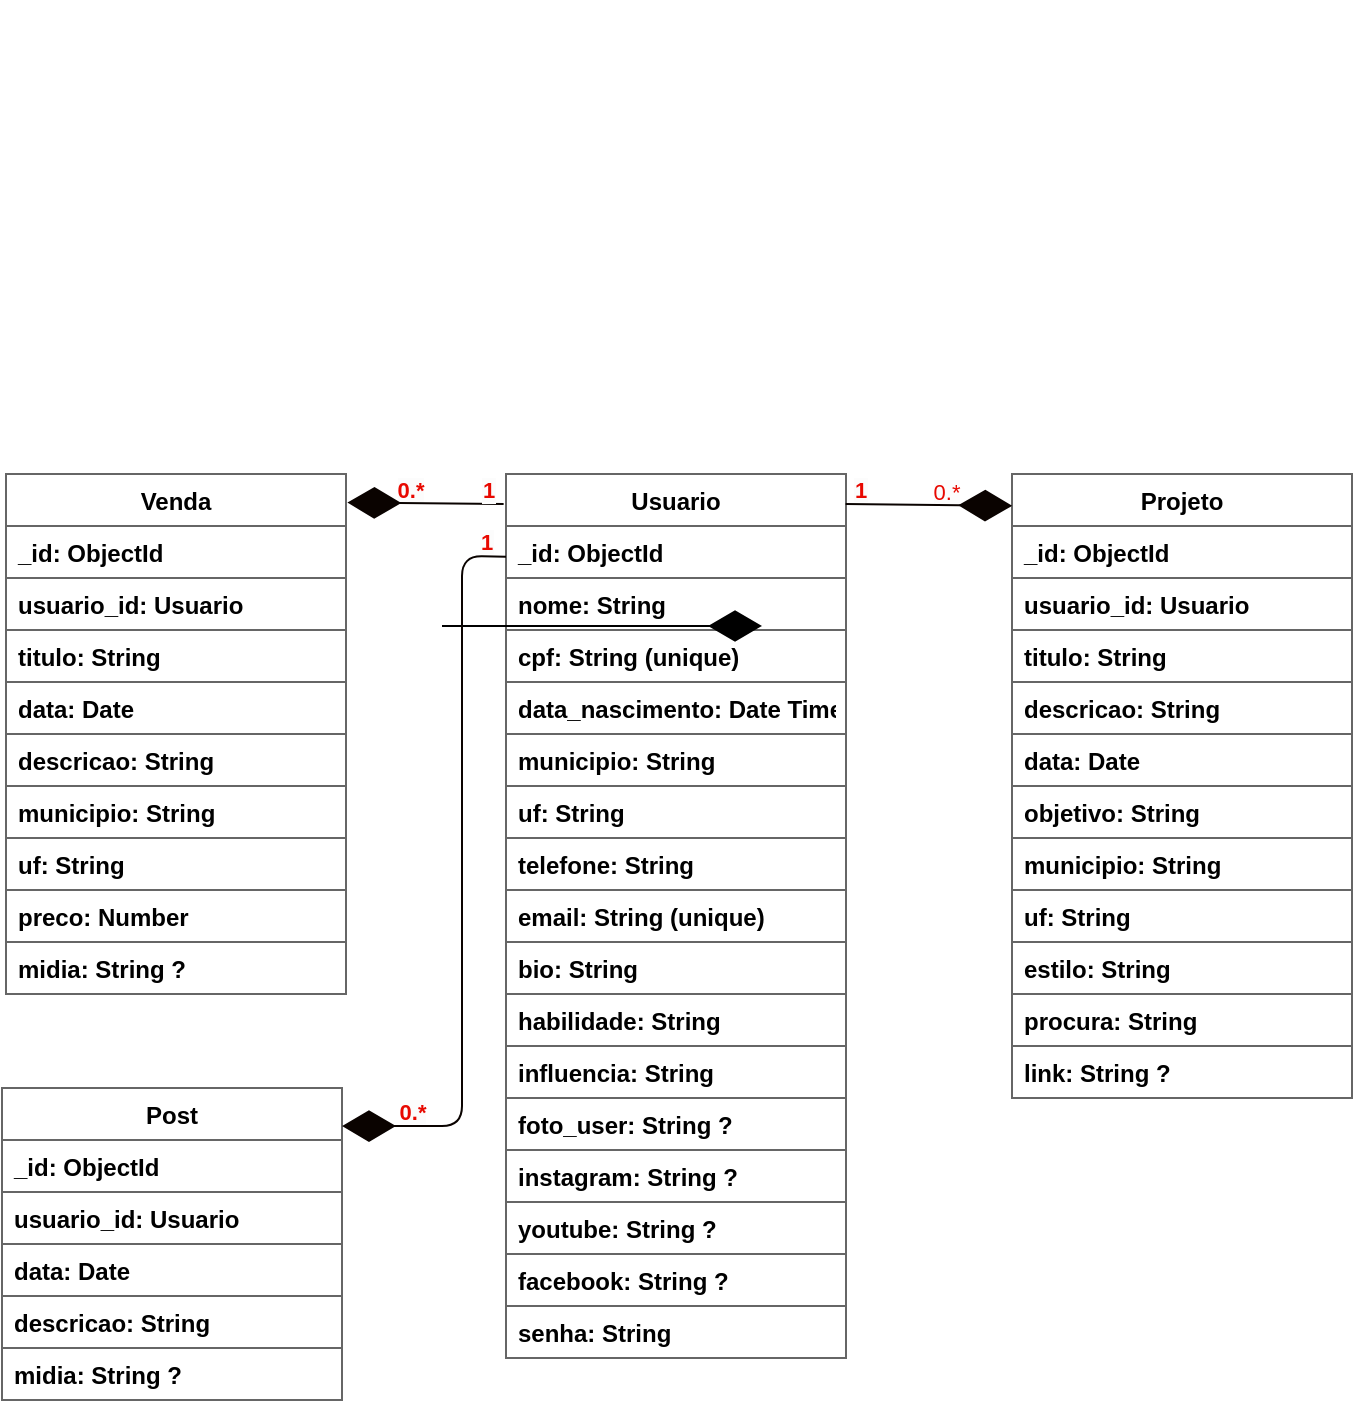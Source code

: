 <mxfile>
    <diagram id="P-QzmT6BK_0GDP3EbOA5" name="Página-1">
        <mxGraphModel dx="1816" dy="1630" grid="1" gridSize="10" guides="1" tooltips="1" connect="1" arrows="1" fold="1" page="1" pageScale="1" pageWidth="827" pageHeight="1169" background="#ffffff" math="0" shadow="0">
            <root>
                <mxCell id="0"/>
                <mxCell id="1" parent="0"/>
                <mxCell id="6" value="Usuario" style="swimlane;fontStyle=1;childLayout=stackLayout;horizontal=1;startSize=26;fillColor=none;horizontalStack=0;resizeParent=1;resizeParentMax=0;resizeLast=0;collapsible=1;marginBottom=0;shadow=0;strokeColor=#666666;fontColor=#000000;" parent="1" vertex="1">
                    <mxGeometry x="-468" y="-1086" width="170" height="442" as="geometry">
                        <mxRectangle x="-540" y="-1107" width="80" height="30" as="alternateBounds"/>
                    </mxGeometry>
                </mxCell>
                <mxCell id="7" value="_id: ObjectId" style="text;strokeColor=#666666;fillColor=none;align=left;verticalAlign=top;spacingLeft=4;spacingRight=4;overflow=hidden;rotatable=0;points=[[0,0.5],[1,0.5]];portConstraint=eastwest;shadow=0;fontColor=#000000;fontStyle=1" parent="6" vertex="1">
                    <mxGeometry y="26" width="170" height="26" as="geometry"/>
                </mxCell>
                <mxCell id="8" value="nome: String" style="text;strokeColor=#666666;fillColor=none;align=left;verticalAlign=top;spacingLeft=4;spacingRight=4;overflow=hidden;rotatable=0;points=[[0,0.5],[1,0.5]];portConstraint=eastwest;shadow=0;fontColor=#000000;fontStyle=1" parent="6" vertex="1">
                    <mxGeometry y="52" width="170" height="26" as="geometry"/>
                </mxCell>
                <mxCell id="9" value="cpf: String (unique)" style="text;strokeColor=#666666;fillColor=none;align=left;verticalAlign=top;spacingLeft=4;spacingRight=4;overflow=hidden;rotatable=0;points=[[0,0.5],[1,0.5]];portConstraint=eastwest;shadow=0;fontColor=#000000;fontStyle=1" parent="6" vertex="1">
                    <mxGeometry y="78" width="170" height="26" as="geometry"/>
                </mxCell>
                <mxCell id="10" value="data_nascimento: Date Time" style="text;strokeColor=#666666;fillColor=none;align=left;verticalAlign=top;spacingLeft=4;spacingRight=4;overflow=hidden;rotatable=0;points=[[0,0.5],[1,0.5]];portConstraint=eastwest;shadow=0;fontColor=#000000;fontStyle=1" parent="6" vertex="1">
                    <mxGeometry y="104" width="170" height="26" as="geometry"/>
                </mxCell>
                <mxCell id="15" value="municipio: String" style="text;strokeColor=#666666;fillColor=none;align=left;verticalAlign=top;spacingLeft=4;spacingRight=4;overflow=hidden;rotatable=0;points=[[0,0.5],[1,0.5]];portConstraint=eastwest;shadow=0;fontColor=#000000;fontStyle=1" parent="6" vertex="1">
                    <mxGeometry y="130" width="170" height="26" as="geometry"/>
                </mxCell>
                <mxCell id="16" value="uf: String" style="text;strokeColor=#666666;fillColor=none;align=left;verticalAlign=top;spacingLeft=4;spacingRight=4;overflow=hidden;rotatable=0;points=[[0,0.5],[1,0.5]];portConstraint=eastwest;shadow=0;fontColor=#000000;fontStyle=1" parent="6" vertex="1">
                    <mxGeometry y="156" width="170" height="26" as="geometry"/>
                </mxCell>
                <mxCell id="17" value="telefone: String" style="text;strokeColor=#666666;fillColor=none;align=left;verticalAlign=top;spacingLeft=4;spacingRight=4;overflow=hidden;rotatable=0;points=[[0,0.5],[1,0.5]];portConstraint=eastwest;shadow=0;fontColor=#000000;fontStyle=1" parent="6" vertex="1">
                    <mxGeometry y="182" width="170" height="26" as="geometry"/>
                </mxCell>
                <mxCell id="18" value="email: String (unique)" style="text;strokeColor=#666666;fillColor=none;align=left;verticalAlign=top;spacingLeft=4;spacingRight=4;overflow=hidden;rotatable=0;points=[[0,0.5],[1,0.5]];portConstraint=eastwest;shadow=0;fontColor=#000000;fontStyle=1" parent="6" vertex="1">
                    <mxGeometry y="208" width="170" height="26" as="geometry"/>
                </mxCell>
                <mxCell id="20" value="bio: String" style="text;strokeColor=#666666;fillColor=none;align=left;verticalAlign=top;spacingLeft=4;spacingRight=4;overflow=hidden;rotatable=0;points=[[0,0.5],[1,0.5]];portConstraint=eastwest;shadow=0;fontColor=#000000;fontStyle=1" parent="6" vertex="1">
                    <mxGeometry y="234" width="170" height="26" as="geometry"/>
                </mxCell>
                <mxCell id="19" value="habilidade: String" style="text;strokeColor=#666666;fillColor=none;align=left;verticalAlign=top;spacingLeft=4;spacingRight=4;overflow=hidden;rotatable=0;points=[[0,0.5],[1,0.5]];portConstraint=eastwest;shadow=0;fontColor=#000000;fontStyle=1" parent="6" vertex="1">
                    <mxGeometry y="260" width="170" height="26" as="geometry"/>
                </mxCell>
                <mxCell id="21" value="influencia: String" style="text;strokeColor=#666666;fillColor=none;align=left;verticalAlign=top;spacingLeft=4;spacingRight=4;overflow=hidden;rotatable=0;points=[[0,0.5],[1,0.5]];portConstraint=eastwest;shadow=0;fontColor=#000000;fontStyle=1" parent="6" vertex="1">
                    <mxGeometry y="286" width="170" height="26" as="geometry"/>
                </mxCell>
                <mxCell id="24" value="foto_user: String ?" style="text;strokeColor=#666666;fillColor=none;align=left;verticalAlign=top;spacingLeft=4;spacingRight=4;overflow=hidden;rotatable=0;points=[[0,0.5],[1,0.5]];portConstraint=eastwest;shadow=0;fontColor=#000000;fontStyle=1" parent="6" vertex="1">
                    <mxGeometry y="312" width="170" height="26" as="geometry"/>
                </mxCell>
                <mxCell id="43" value="instagram: String ?" style="text;strokeColor=#666666;fillColor=none;align=left;verticalAlign=top;spacingLeft=4;spacingRight=4;overflow=hidden;rotatable=0;points=[[0,0.5],[1,0.5]];portConstraint=eastwest;shadow=0;fontColor=#000000;fontStyle=1" parent="6" vertex="1">
                    <mxGeometry y="338" width="170" height="26" as="geometry"/>
                </mxCell>
                <mxCell id="44" value="youtube: String ?" style="text;strokeColor=#666666;fillColor=none;align=left;verticalAlign=top;spacingLeft=4;spacingRight=4;overflow=hidden;rotatable=0;points=[[0,0.5],[1,0.5]];portConstraint=eastwest;shadow=0;fontColor=#000000;fontStyle=1" parent="6" vertex="1">
                    <mxGeometry y="364" width="170" height="26" as="geometry"/>
                </mxCell>
                <mxCell id="45" value="facebook: String ?" style="text;strokeColor=#666666;fillColor=none;align=left;verticalAlign=top;spacingLeft=4;spacingRight=4;overflow=hidden;rotatable=0;points=[[0,0.5],[1,0.5]];portConstraint=eastwest;shadow=0;fontColor=#000000;fontStyle=1" parent="6" vertex="1">
                    <mxGeometry y="390" width="170" height="26" as="geometry"/>
                </mxCell>
                <mxCell id="83" value="senha: String" style="text;strokeColor=#666666;fillColor=none;align=left;verticalAlign=top;spacingLeft=4;spacingRight=4;overflow=hidden;rotatable=0;points=[[0,0.5],[1,0.5]];portConstraint=eastwest;shadow=0;fontColor=#000000;fontStyle=1" parent="6" vertex="1">
                    <mxGeometry y="416" width="170" height="26" as="geometry"/>
                </mxCell>
                <mxCell id="25" value="Projeto" style="swimlane;fontStyle=1;childLayout=stackLayout;horizontal=1;startSize=26;fillColor=none;horizontalStack=0;resizeParent=1;resizeParentMax=0;resizeLast=0;collapsible=1;marginBottom=0;shadow=0;strokeColor=#666666;fontColor=#000000;" parent="1" vertex="1">
                    <mxGeometry x="-215" y="-1086" width="170" height="312" as="geometry"/>
                </mxCell>
                <mxCell id="67" value="_id: ObjectId" style="text;strokeColor=#666666;fillColor=none;align=left;verticalAlign=top;spacingLeft=4;spacingRight=4;overflow=hidden;rotatable=0;points=[[0,0.5],[1,0.5]];portConstraint=eastwest;shadow=0;fontColor=#000000;fontStyle=1" parent="25" vertex="1">
                    <mxGeometry y="26" width="170" height="26" as="geometry"/>
                </mxCell>
                <mxCell id="26" value="usuario_id: Usuario" style="text;strokeColor=#666666;fillColor=none;align=left;verticalAlign=top;spacingLeft=4;spacingRight=4;overflow=hidden;rotatable=0;points=[[0,0.5],[1,0.5]];portConstraint=eastwest;shadow=0;fontColor=#000000;fontStyle=1" parent="25" vertex="1">
                    <mxGeometry y="52" width="170" height="26" as="geometry"/>
                </mxCell>
                <mxCell id="27" value="titulo: String" style="text;strokeColor=#666666;fillColor=none;align=left;verticalAlign=top;spacingLeft=4;spacingRight=4;overflow=hidden;rotatable=0;points=[[0,0.5],[1,0.5]];portConstraint=eastwest;shadow=0;fontColor=#000000;fontStyle=1" parent="25" vertex="1">
                    <mxGeometry y="78" width="170" height="26" as="geometry"/>
                </mxCell>
                <mxCell id="28" value="descricao: String" style="text;strokeColor=#666666;fillColor=none;align=left;verticalAlign=top;spacingLeft=4;spacingRight=4;overflow=hidden;rotatable=0;points=[[0,0.5],[1,0.5]];portConstraint=eastwest;shadow=0;fontColor=#000000;fontStyle=1" parent="25" vertex="1">
                    <mxGeometry y="104" width="170" height="26" as="geometry"/>
                </mxCell>
                <mxCell id="68" value="data: Date" style="text;strokeColor=#666666;fillColor=none;align=left;verticalAlign=top;spacingLeft=4;spacingRight=4;overflow=hidden;rotatable=0;points=[[0,0.5],[1,0.5]];portConstraint=eastwest;shadow=0;fontColor=#000000;fontStyle=1" parent="25" vertex="1">
                    <mxGeometry y="130" width="170" height="26" as="geometry"/>
                </mxCell>
                <mxCell id="29" value="objetivo: String" style="text;strokeColor=#666666;fillColor=none;align=left;verticalAlign=top;spacingLeft=4;spacingRight=4;overflow=hidden;rotatable=0;points=[[0,0.5],[1,0.5]];portConstraint=eastwest;shadow=0;fontColor=#000000;fontStyle=1" parent="25" vertex="1">
                    <mxGeometry y="156" width="170" height="26" as="geometry"/>
                </mxCell>
                <mxCell id="30" value="municipio: String" style="text;strokeColor=#666666;fillColor=none;align=left;verticalAlign=top;spacingLeft=4;spacingRight=4;overflow=hidden;rotatable=0;points=[[0,0.5],[1,0.5]];portConstraint=eastwest;shadow=0;fontColor=#000000;fontStyle=1" parent="25" vertex="1">
                    <mxGeometry y="182" width="170" height="26" as="geometry"/>
                </mxCell>
                <mxCell id="35" value="uf: String" style="text;strokeColor=#666666;fillColor=none;align=left;verticalAlign=top;spacingLeft=4;spacingRight=4;overflow=hidden;rotatable=0;points=[[0,0.5],[1,0.5]];portConstraint=eastwest;shadow=0;fontColor=#000000;fontStyle=1" parent="25" vertex="1">
                    <mxGeometry y="208" width="170" height="26" as="geometry"/>
                </mxCell>
                <mxCell id="31" value="estilo: String" style="text;strokeColor=#666666;fillColor=none;align=left;verticalAlign=top;spacingLeft=4;spacingRight=4;overflow=hidden;rotatable=0;points=[[0,0.5],[1,0.5]];portConstraint=eastwest;shadow=0;fontColor=#000000;fontStyle=1" parent="25" vertex="1">
                    <mxGeometry y="234" width="170" height="26" as="geometry"/>
                </mxCell>
                <mxCell id="32" value="procura: String" style="text;strokeColor=#666666;fillColor=none;align=left;verticalAlign=top;spacingLeft=4;spacingRight=4;overflow=hidden;rotatable=0;points=[[0,0.5],[1,0.5]];portConstraint=eastwest;shadow=0;fontColor=#000000;fontStyle=1" parent="25" vertex="1">
                    <mxGeometry y="260" width="170" height="26" as="geometry"/>
                </mxCell>
                <mxCell id="66" value="link: String ?" style="text;strokeColor=#666666;fillColor=none;align=left;verticalAlign=top;spacingLeft=4;spacingRight=4;overflow=hidden;rotatable=0;points=[[0,0.5],[1,0.5]];portConstraint=eastwest;shadow=0;fontColor=#000000;fontStyle=1" parent="25" vertex="1">
                    <mxGeometry y="286" width="170" height="26" as="geometry"/>
                </mxCell>
                <mxCell id="46" value="Post" style="swimlane;fontStyle=1;childLayout=stackLayout;horizontal=1;startSize=26;fillColor=none;horizontalStack=0;resizeParent=1;resizeParentMax=0;resizeLast=0;collapsible=1;marginBottom=0;shadow=0;strokeColor=#666666;fontColor=#000000;" parent="1" vertex="1">
                    <mxGeometry x="-720" y="-779" width="170" height="156" as="geometry"/>
                </mxCell>
                <mxCell id="47" value="_id: ObjectId" style="text;strokeColor=#666666;fillColor=none;align=left;verticalAlign=top;spacingLeft=4;spacingRight=4;overflow=hidden;rotatable=0;points=[[0,0.5],[1,0.5]];portConstraint=eastwest;shadow=0;fontColor=#000000;fontStyle=1" parent="46" vertex="1">
                    <mxGeometry y="26" width="170" height="26" as="geometry"/>
                </mxCell>
                <mxCell id="48" value="usuario_id: Usuario" style="text;strokeColor=#666666;fillColor=none;align=left;verticalAlign=top;spacingLeft=4;spacingRight=4;overflow=hidden;rotatable=0;points=[[0,0.5],[1,0.5]];portConstraint=eastwest;shadow=0;fontColor=#000000;fontStyle=1" parent="46" vertex="1">
                    <mxGeometry y="52" width="170" height="26" as="geometry"/>
                </mxCell>
                <mxCell id="61" value="data: Date" style="text;strokeColor=#666666;fillColor=none;align=left;verticalAlign=top;spacingLeft=4;spacingRight=4;overflow=hidden;rotatable=0;points=[[0,0.5],[1,0.5]];portConstraint=eastwest;shadow=0;fontColor=#000000;fontStyle=1" parent="46" vertex="1">
                    <mxGeometry y="78" width="170" height="26" as="geometry"/>
                </mxCell>
                <mxCell id="49" value="descricao: String" style="text;strokeColor=#666666;fillColor=none;align=left;verticalAlign=top;spacingLeft=4;spacingRight=4;overflow=hidden;rotatable=0;points=[[0,0.5],[1,0.5]];portConstraint=eastwest;shadow=0;fontColor=#000000;fontStyle=1" parent="46" vertex="1">
                    <mxGeometry y="104" width="170" height="26" as="geometry"/>
                </mxCell>
                <mxCell id="56" value="midia: String ?" style="text;strokeColor=#666666;fillColor=none;align=left;verticalAlign=top;spacingLeft=4;spacingRight=4;overflow=hidden;rotatable=0;points=[[0,0.5],[1,0.5]];portConstraint=eastwest;shadow=0;fontColor=#000000;fontStyle=1" parent="46" vertex="1">
                    <mxGeometry y="130" width="170" height="26" as="geometry"/>
                </mxCell>
                <mxCell id="69" value="Venda" style="swimlane;fontStyle=1;childLayout=stackLayout;horizontal=1;startSize=26;fillColor=none;horizontalStack=0;resizeParent=1;resizeParentMax=0;resizeLast=0;collapsible=1;marginBottom=0;shadow=0;strokeColor=#666666;fontColor=#000000;" parent="1" vertex="1">
                    <mxGeometry x="-718" y="-1086" width="170" height="260" as="geometry"/>
                </mxCell>
                <mxCell id="70" value="_id: ObjectId" style="text;strokeColor=#666666;fillColor=none;align=left;verticalAlign=top;spacingLeft=4;spacingRight=4;overflow=hidden;rotatable=0;points=[[0,0.5],[1,0.5]];portConstraint=eastwest;shadow=0;fontColor=#000000;fontStyle=1" parent="69" vertex="1">
                    <mxGeometry y="26" width="170" height="26" as="geometry"/>
                </mxCell>
                <mxCell id="71" value="usuario_id: Usuario" style="text;strokeColor=#666666;fillColor=none;align=left;verticalAlign=top;spacingLeft=4;spacingRight=4;overflow=hidden;rotatable=0;points=[[0,0.5],[1,0.5]];portConstraint=eastwest;shadow=0;fontColor=#000000;fontStyle=1" parent="69" vertex="1">
                    <mxGeometry y="52" width="170" height="26" as="geometry"/>
                </mxCell>
                <mxCell id="80" value="titulo: String" style="text;strokeColor=#666666;fillColor=none;align=left;verticalAlign=top;spacingLeft=4;spacingRight=4;overflow=hidden;rotatable=0;points=[[0,0.5],[1,0.5]];portConstraint=eastwest;shadow=0;fontColor=#000000;fontStyle=1" parent="69" vertex="1">
                    <mxGeometry y="78" width="170" height="26" as="geometry"/>
                </mxCell>
                <mxCell id="72" value="data: Date" style="text;strokeColor=#666666;fillColor=none;align=left;verticalAlign=top;spacingLeft=4;spacingRight=4;overflow=hidden;rotatable=0;points=[[0,0.5],[1,0.5]];portConstraint=eastwest;shadow=0;fontColor=#000000;fontStyle=1" parent="69" vertex="1">
                    <mxGeometry y="104" width="170" height="26" as="geometry"/>
                </mxCell>
                <mxCell id="77" value="descricao: String" style="text;strokeColor=#666666;fillColor=none;align=left;verticalAlign=top;spacingLeft=4;spacingRight=4;overflow=hidden;rotatable=0;points=[[0,0.5],[1,0.5]];portConstraint=eastwest;shadow=0;fontColor=#000000;fontStyle=1" parent="69" vertex="1">
                    <mxGeometry y="130" width="170" height="26" as="geometry"/>
                </mxCell>
                <mxCell id="81" value="municipio: String" style="text;strokeColor=#666666;fillColor=none;align=left;verticalAlign=top;spacingLeft=4;spacingRight=4;overflow=hidden;rotatable=0;points=[[0,0.5],[1,0.5]];portConstraint=eastwest;shadow=0;fontColor=#000000;fontStyle=1" parent="69" vertex="1">
                    <mxGeometry y="156" width="170" height="26" as="geometry"/>
                </mxCell>
                <mxCell id="82" value="uf: String" style="text;strokeColor=#666666;fillColor=none;align=left;verticalAlign=top;spacingLeft=4;spacingRight=4;overflow=hidden;rotatable=0;points=[[0,0.5],[1,0.5]];portConstraint=eastwest;shadow=0;fontColor=#000000;fontStyle=1" parent="69" vertex="1">
                    <mxGeometry y="182" width="170" height="26" as="geometry"/>
                </mxCell>
                <mxCell id="73" value="preco: Number" style="text;strokeColor=#666666;fillColor=none;align=left;verticalAlign=top;spacingLeft=4;spacingRight=4;overflow=hidden;rotatable=0;points=[[0,0.5],[1,0.5]];portConstraint=eastwest;shadow=0;fontColor=#000000;fontStyle=1" parent="69" vertex="1">
                    <mxGeometry y="208" width="170" height="26" as="geometry"/>
                </mxCell>
                <mxCell id="74" value="midia: String ?" style="text;strokeColor=#666666;fillColor=none;align=left;verticalAlign=top;spacingLeft=4;spacingRight=4;overflow=hidden;rotatable=0;points=[[0,0.5],[1,0.5]];portConstraint=eastwest;shadow=0;fontColor=#000000;fontStyle=1" parent="69" vertex="1">
                    <mxGeometry y="234" width="170" height="26" as="geometry"/>
                </mxCell>
                <mxCell id="85" value="&lt;font style=&quot;background-color: rgb(252, 252, 252);&quot; color=&quot;#e80800&quot;&gt;1&lt;/font&gt;" style="edgeLabel;html=1;align=center;verticalAlign=middle;resizable=0;points=[];strokeColor=#1D1C1D;shadow=0;fontStyle=1" parent="1" vertex="1" connectable="0">
                    <mxGeometry x="-477.985" y="-1052.33" as="geometry"/>
                </mxCell>
                <mxCell id="86" value="&lt;font style=&quot;background-color: rgb(252, 252, 252);&quot; color=&quot;#e80800&quot;&gt;0.*&lt;/font&gt;" style="edgeLabel;html=1;align=center;verticalAlign=middle;resizable=0;points=[];strokeColor=#1D1C1D;shadow=0;fontStyle=1" parent="1" vertex="1" connectable="0">
                    <mxGeometry x="-456.985" y="-1066.33" as="geometry">
                        <mxPoint x="-59" y="-12" as="offset"/>
                    </mxGeometry>
                </mxCell>
                <mxCell id="87" value="&lt;font style=&quot;background-color: rgb(252, 252, 252);&quot; color=&quot;#e80800&quot;&gt;0.*&lt;/font&gt;" style="edgeLabel;html=1;align=center;verticalAlign=middle;resizable=0;points=[];strokeColor=#1D1C1D;shadow=0;fontStyle=1" parent="1" vertex="1" connectable="0">
                    <mxGeometry x="-450.985" y="-1012.0" as="geometry">
                        <mxPoint x="-64" y="245" as="offset"/>
                    </mxGeometry>
                </mxCell>
                <mxCell id="88" value="&lt;font style=&quot;background-color: rgb(252, 252, 252);&quot; color=&quot;#e80800&quot;&gt;0.*&lt;/font&gt;" style="edgeLabel;html=1;align=center;verticalAlign=middle;resizable=0;points=[];strokeColor=#1D1C1D;" parent="1" vertex="1" connectable="0">
                    <mxGeometry x="-184.005" y="-1322.0" as="geometry">
                        <mxPoint x="-64" y="245" as="offset"/>
                    </mxGeometry>
                </mxCell>
                <mxCell id="89" value="&lt;font style=&quot;background-color: rgb(252, 252, 252);&quot; color=&quot;#e80800&quot;&gt;1&lt;/font&gt;" style="edgeLabel;html=1;align=center;verticalAlign=middle;resizable=0;points=[];strokeColor=#1D1C1D;shadow=0;fontStyle=1" parent="1" vertex="1" connectable="0">
                    <mxGeometry x="-461.985" y="-1066.33" as="geometry">
                        <mxPoint x="171" y="-12" as="offset"/>
                    </mxGeometry>
                </mxCell>
                <mxCell id="91" value="" style="endArrow=diamondThin;endFill=1;endSize=24;html=1;" edge="1" parent="1">
                    <mxGeometry width="160" relative="1" as="geometry">
                        <mxPoint x="-500" y="-1010" as="sourcePoint"/>
                        <mxPoint x="-340" y="-1010" as="targetPoint"/>
                    </mxGeometry>
                </mxCell>
                <mxCell id="93" value="" style="endArrow=diamondThin;endFill=1;endSize=24;html=1;entryX=1.004;entryY=0.055;entryDx=0;entryDy=0;entryPerimeter=0;exitX=-0.007;exitY=0.034;exitDx=0;exitDy=0;exitPerimeter=0;fillColor=#000000;strokeColor=#0A0300;" edge="1" parent="1" source="6" target="69">
                    <mxGeometry width="160" relative="1" as="geometry">
                        <mxPoint x="-500" y="-1070" as="sourcePoint"/>
                        <mxPoint x="-340" y="-1070" as="targetPoint"/>
                    </mxGeometry>
                </mxCell>
                <mxCell id="94" value="&lt;font style=&quot;background-color: rgb(252, 252, 252);&quot; color=&quot;#e80800&quot;&gt;1&lt;/font&gt;" style="edgeLabel;html=1;align=center;verticalAlign=middle;resizable=0;points=[];strokeColor=#1D1C1D;shadow=0;fontStyle=1" vertex="1" connectable="0" parent="1">
                    <mxGeometry x="-461.985" y="-1045.33" as="geometry">
                        <mxPoint x="-15" y="-33" as="offset"/>
                    </mxGeometry>
                </mxCell>
                <mxCell id="95" value="" style="endArrow=diamondThin;endFill=1;endSize=24;html=1;entryX=1;entryY=0.122;entryDx=0;entryDy=0;entryPerimeter=0;exitX=-0.007;exitY=0.034;exitDx=0;exitDy=0;exitPerimeter=0;fillColor=#000000;strokeColor=#0A0300;" edge="1" parent="1" target="46">
                    <mxGeometry width="160" relative="1" as="geometry">
                        <mxPoint x="-468.0" y="-1044.602" as="sourcePoint"/>
                        <mxPoint x="-546.13" y="-1045.33" as="targetPoint"/>
                        <Array as="points">
                            <mxPoint x="-490" y="-1045"/>
                            <mxPoint x="-490" y="-760"/>
                        </Array>
                    </mxGeometry>
                </mxCell>
                <mxCell id="97" value="" style="endArrow=diamondThin;endFill=1;endSize=24;html=1;exitX=0.999;exitY=0.034;exitDx=0;exitDy=0;exitPerimeter=0;fillColor=#000000;strokeColor=#0A0300;entryX=-0.029;entryY=0.051;entryDx=0;entryDy=0;entryPerimeter=0;" edge="1" parent="1" source="6">
                    <mxGeometry width="160" relative="1" as="geometry">
                        <mxPoint x="-291.3" y="-1070.972" as="sourcePoint"/>
                        <mxPoint x="-214.93" y="-1070.088" as="targetPoint"/>
                    </mxGeometry>
                </mxCell>
            </root>
        </mxGraphModel>
    </diagram>
</mxfile>